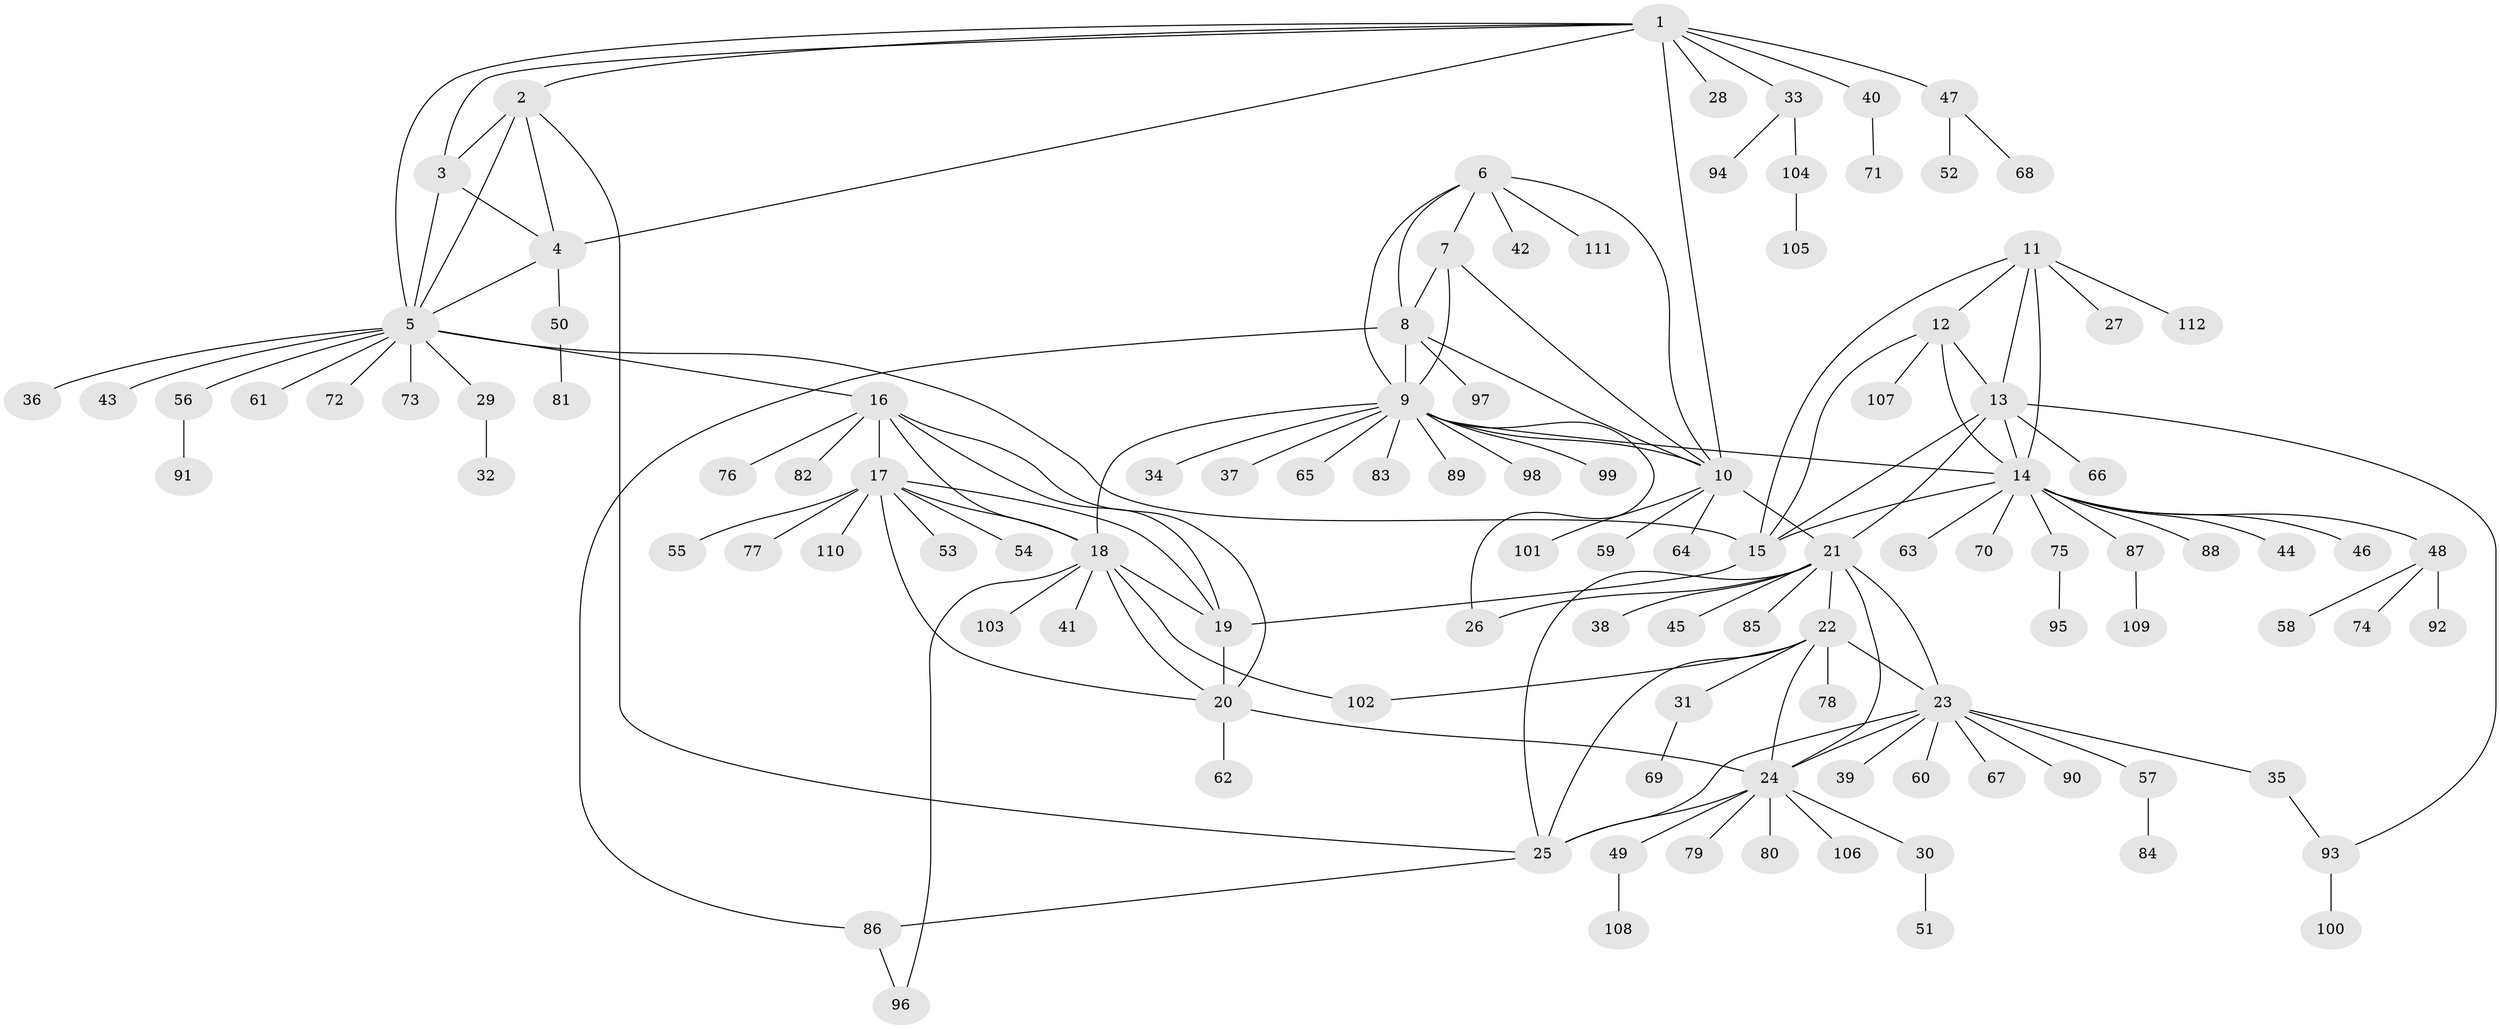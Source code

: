 // coarse degree distribution, {7: 0.06896551724137931, 4: 0.022988505747126436, 15: 0.011494252873563218, 5: 0.034482758620689655, 6: 0.022988505747126436, 12: 0.034482758620689655, 8: 0.022988505747126436, 2: 0.13793103448275862, 1: 0.6206896551724138, 3: 0.022988505747126436}
// Generated by graph-tools (version 1.1) at 2025/24/03/03/25 07:24:17]
// undirected, 112 vertices, 152 edges
graph export_dot {
graph [start="1"]
  node [color=gray90,style=filled];
  1;
  2;
  3;
  4;
  5;
  6;
  7;
  8;
  9;
  10;
  11;
  12;
  13;
  14;
  15;
  16;
  17;
  18;
  19;
  20;
  21;
  22;
  23;
  24;
  25;
  26;
  27;
  28;
  29;
  30;
  31;
  32;
  33;
  34;
  35;
  36;
  37;
  38;
  39;
  40;
  41;
  42;
  43;
  44;
  45;
  46;
  47;
  48;
  49;
  50;
  51;
  52;
  53;
  54;
  55;
  56;
  57;
  58;
  59;
  60;
  61;
  62;
  63;
  64;
  65;
  66;
  67;
  68;
  69;
  70;
  71;
  72;
  73;
  74;
  75;
  76;
  77;
  78;
  79;
  80;
  81;
  82;
  83;
  84;
  85;
  86;
  87;
  88;
  89;
  90;
  91;
  92;
  93;
  94;
  95;
  96;
  97;
  98;
  99;
  100;
  101;
  102;
  103;
  104;
  105;
  106;
  107;
  108;
  109;
  110;
  111;
  112;
  1 -- 2;
  1 -- 3;
  1 -- 4;
  1 -- 5;
  1 -- 10;
  1 -- 28;
  1 -- 33;
  1 -- 40;
  1 -- 47;
  2 -- 3;
  2 -- 4;
  2 -- 5;
  2 -- 25;
  3 -- 4;
  3 -- 5;
  4 -- 5;
  4 -- 50;
  5 -- 15;
  5 -- 16;
  5 -- 29;
  5 -- 36;
  5 -- 43;
  5 -- 56;
  5 -- 61;
  5 -- 72;
  5 -- 73;
  6 -- 7;
  6 -- 8;
  6 -- 9;
  6 -- 10;
  6 -- 42;
  6 -- 111;
  7 -- 8;
  7 -- 9;
  7 -- 10;
  8 -- 9;
  8 -- 10;
  8 -- 86;
  8 -- 97;
  9 -- 10;
  9 -- 14;
  9 -- 18;
  9 -- 26;
  9 -- 34;
  9 -- 37;
  9 -- 65;
  9 -- 83;
  9 -- 89;
  9 -- 98;
  9 -- 99;
  10 -- 21;
  10 -- 59;
  10 -- 64;
  10 -- 101;
  11 -- 12;
  11 -- 13;
  11 -- 14;
  11 -- 15;
  11 -- 27;
  11 -- 112;
  12 -- 13;
  12 -- 14;
  12 -- 15;
  12 -- 107;
  13 -- 14;
  13 -- 15;
  13 -- 21;
  13 -- 66;
  13 -- 93;
  14 -- 15;
  14 -- 44;
  14 -- 46;
  14 -- 48;
  14 -- 63;
  14 -- 70;
  14 -- 75;
  14 -- 87;
  14 -- 88;
  15 -- 19;
  16 -- 17;
  16 -- 18;
  16 -- 19;
  16 -- 20;
  16 -- 76;
  16 -- 82;
  17 -- 18;
  17 -- 19;
  17 -- 20;
  17 -- 53;
  17 -- 54;
  17 -- 55;
  17 -- 77;
  17 -- 110;
  18 -- 19;
  18 -- 20;
  18 -- 41;
  18 -- 96;
  18 -- 102;
  18 -- 103;
  19 -- 20;
  20 -- 24;
  20 -- 62;
  21 -- 22;
  21 -- 23;
  21 -- 24;
  21 -- 25;
  21 -- 26;
  21 -- 38;
  21 -- 45;
  21 -- 85;
  22 -- 23;
  22 -- 24;
  22 -- 25;
  22 -- 31;
  22 -- 78;
  22 -- 102;
  23 -- 24;
  23 -- 25;
  23 -- 35;
  23 -- 39;
  23 -- 57;
  23 -- 60;
  23 -- 67;
  23 -- 90;
  24 -- 25;
  24 -- 30;
  24 -- 49;
  24 -- 79;
  24 -- 80;
  24 -- 106;
  25 -- 86;
  29 -- 32;
  30 -- 51;
  31 -- 69;
  33 -- 94;
  33 -- 104;
  35 -- 93;
  40 -- 71;
  47 -- 52;
  47 -- 68;
  48 -- 58;
  48 -- 74;
  48 -- 92;
  49 -- 108;
  50 -- 81;
  56 -- 91;
  57 -- 84;
  75 -- 95;
  86 -- 96;
  87 -- 109;
  93 -- 100;
  104 -- 105;
}
